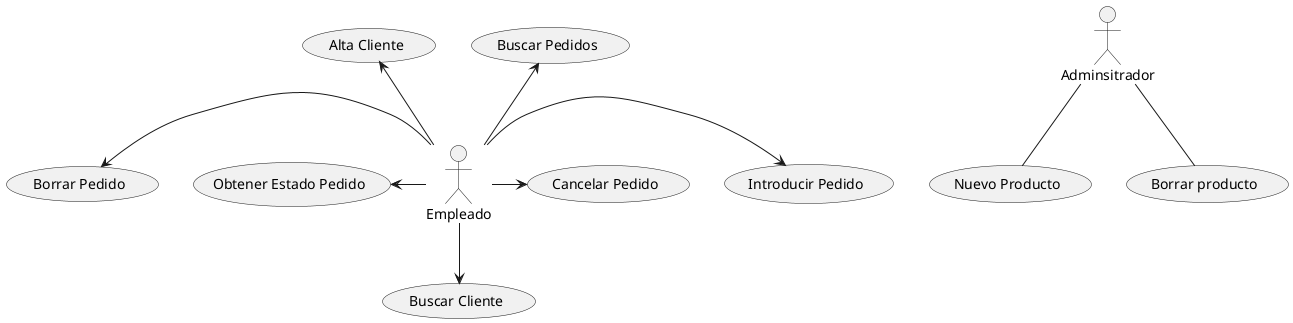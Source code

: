 @startuml
:Empleado: -Right-> (Introducir Pedido)
:Empleado: -Right-> (Cancelar Pedido)
:Empleado: -Left-> (Obtener Estado Pedido)
:Empleado: -Left-> (Borrar Pedido)
:Empleado: -Up-> (Buscar Pedidos)
:Empleado: -Up-> (Alta Cliente)
:Empleado: -Down-> (Buscar Cliente)

:Adminsitrador: -- (Nuevo Producto)
:Adminsitrador: -- (Borrar producto)
@enduml